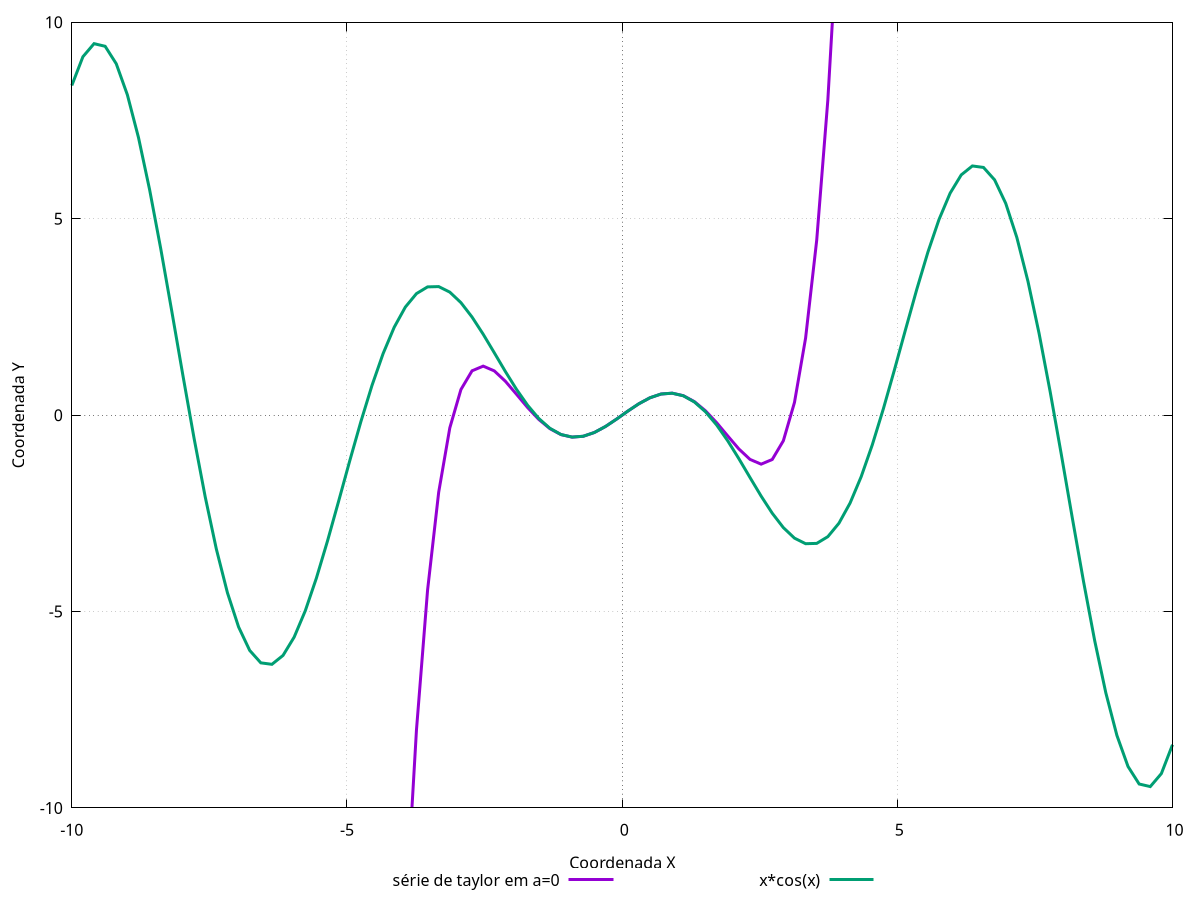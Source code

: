 set terminal png size 600, 400 enhanced
set output 'exercicio3.png'
set encoding utf8
set xr [-10:10]
set yr [-10:10]
set xzeroaxis
set yzeroaxis
set grid
set xlabel "Coordenada X"
set ylabel "Coordenada Y"
set key below
plot x - ((x**3)/2) + ((x**5)/24) title 'série de taylor em a=0' lw 3, x*cos(x) lw 3 